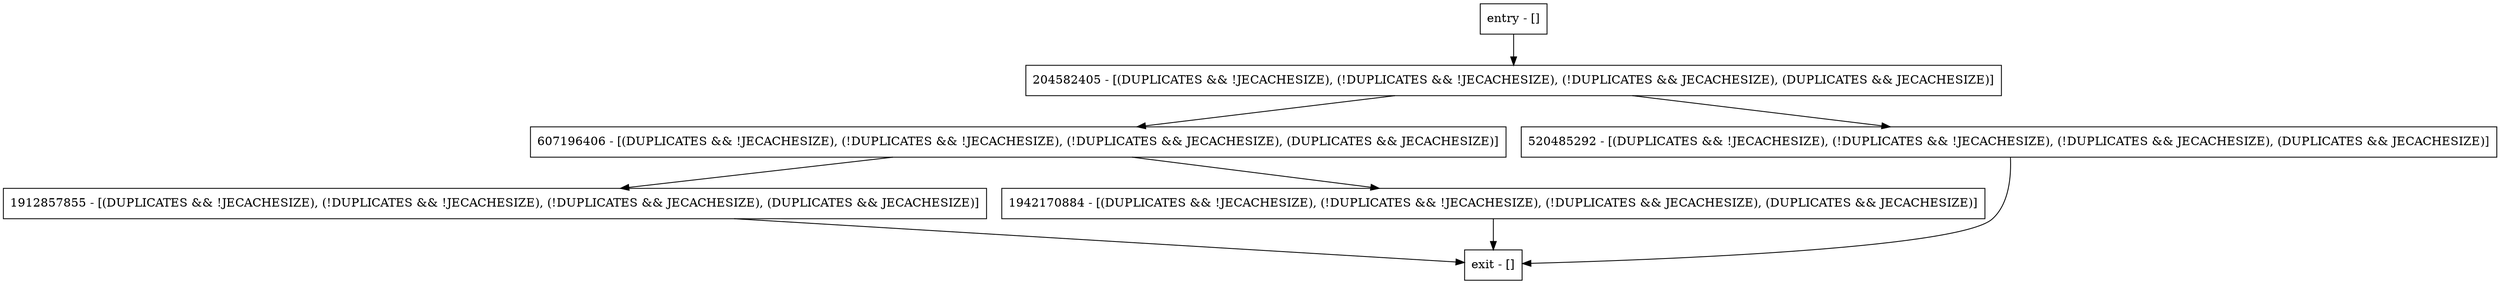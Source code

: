 digraph getDefaultCacheMode {
node [shape=record];
entry [label="entry - []"];
exit [label="exit - []"];
607196406 [label="607196406 - [(DUPLICATES && !JECACHESIZE), (!DUPLICATES && !JECACHESIZE), (!DUPLICATES && JECACHESIZE), (DUPLICATES && JECACHESIZE)]"];
204582405 [label="204582405 - [(DUPLICATES && !JECACHESIZE), (!DUPLICATES && !JECACHESIZE), (!DUPLICATES && JECACHESIZE), (DUPLICATES && JECACHESIZE)]"];
520485292 [label="520485292 - [(DUPLICATES && !JECACHESIZE), (!DUPLICATES && !JECACHESIZE), (!DUPLICATES && JECACHESIZE), (DUPLICATES && JECACHESIZE)]"];
1912857855 [label="1912857855 - [(DUPLICATES && !JECACHESIZE), (!DUPLICATES && !JECACHESIZE), (!DUPLICATES && JECACHESIZE), (DUPLICATES && JECACHESIZE)]"];
1942170884 [label="1942170884 - [(DUPLICATES && !JECACHESIZE), (!DUPLICATES && !JECACHESIZE), (!DUPLICATES && JECACHESIZE), (DUPLICATES && JECACHESIZE)]"];
entry;
exit;
entry -> 204582405;
607196406 -> 1912857855;
607196406 -> 1942170884;
204582405 -> 607196406;
204582405 -> 520485292;
520485292 -> exit;
1912857855 -> exit;
1942170884 -> exit;
}
